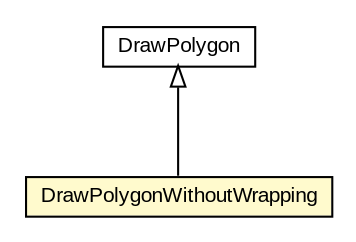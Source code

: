 #!/usr/local/bin/dot
#
# Class diagram 
# Generated by UMLGraph version R5_6-24-gf6e263 (http://www.umlgraph.org/)
#

digraph G {
	edge [fontname="arial",fontsize=10,labelfontname="arial",labelfontsize=10];
	node [fontname="arial",fontsize=10,shape=plaintext];
	nodesep=0.25;
	ranksep=0.5;
	// org.osmdroid.samplefragments.drawing.DrawPolygon
	c14269 [label=<<table title="org.osmdroid.samplefragments.drawing.DrawPolygon" border="0" cellborder="1" cellspacing="0" cellpadding="2" port="p" href="./DrawPolygon.html">
		<tr><td><table border="0" cellspacing="0" cellpadding="1">
<tr><td align="center" balign="center"> DrawPolygon </td></tr>
		</table></td></tr>
		</table>>, URL="./DrawPolygon.html", fontname="arial", fontcolor="black", fontsize=10.0];
	// org.osmdroid.samplefragments.drawing.DrawPolygonWithoutWrapping
	c14273 [label=<<table title="org.osmdroid.samplefragments.drawing.DrawPolygonWithoutWrapping" border="0" cellborder="1" cellspacing="0" cellpadding="2" port="p" bgcolor="lemonChiffon" href="./DrawPolygonWithoutWrapping.html">
		<tr><td><table border="0" cellspacing="0" cellpadding="1">
<tr><td align="center" balign="center"> DrawPolygonWithoutWrapping </td></tr>
		</table></td></tr>
		</table>>, URL="./DrawPolygonWithoutWrapping.html", fontname="arial", fontcolor="black", fontsize=10.0];
	//org.osmdroid.samplefragments.drawing.DrawPolygonWithoutWrapping extends org.osmdroid.samplefragments.drawing.DrawPolygon
	c14269:p -> c14273:p [dir=back,arrowtail=empty];
}

